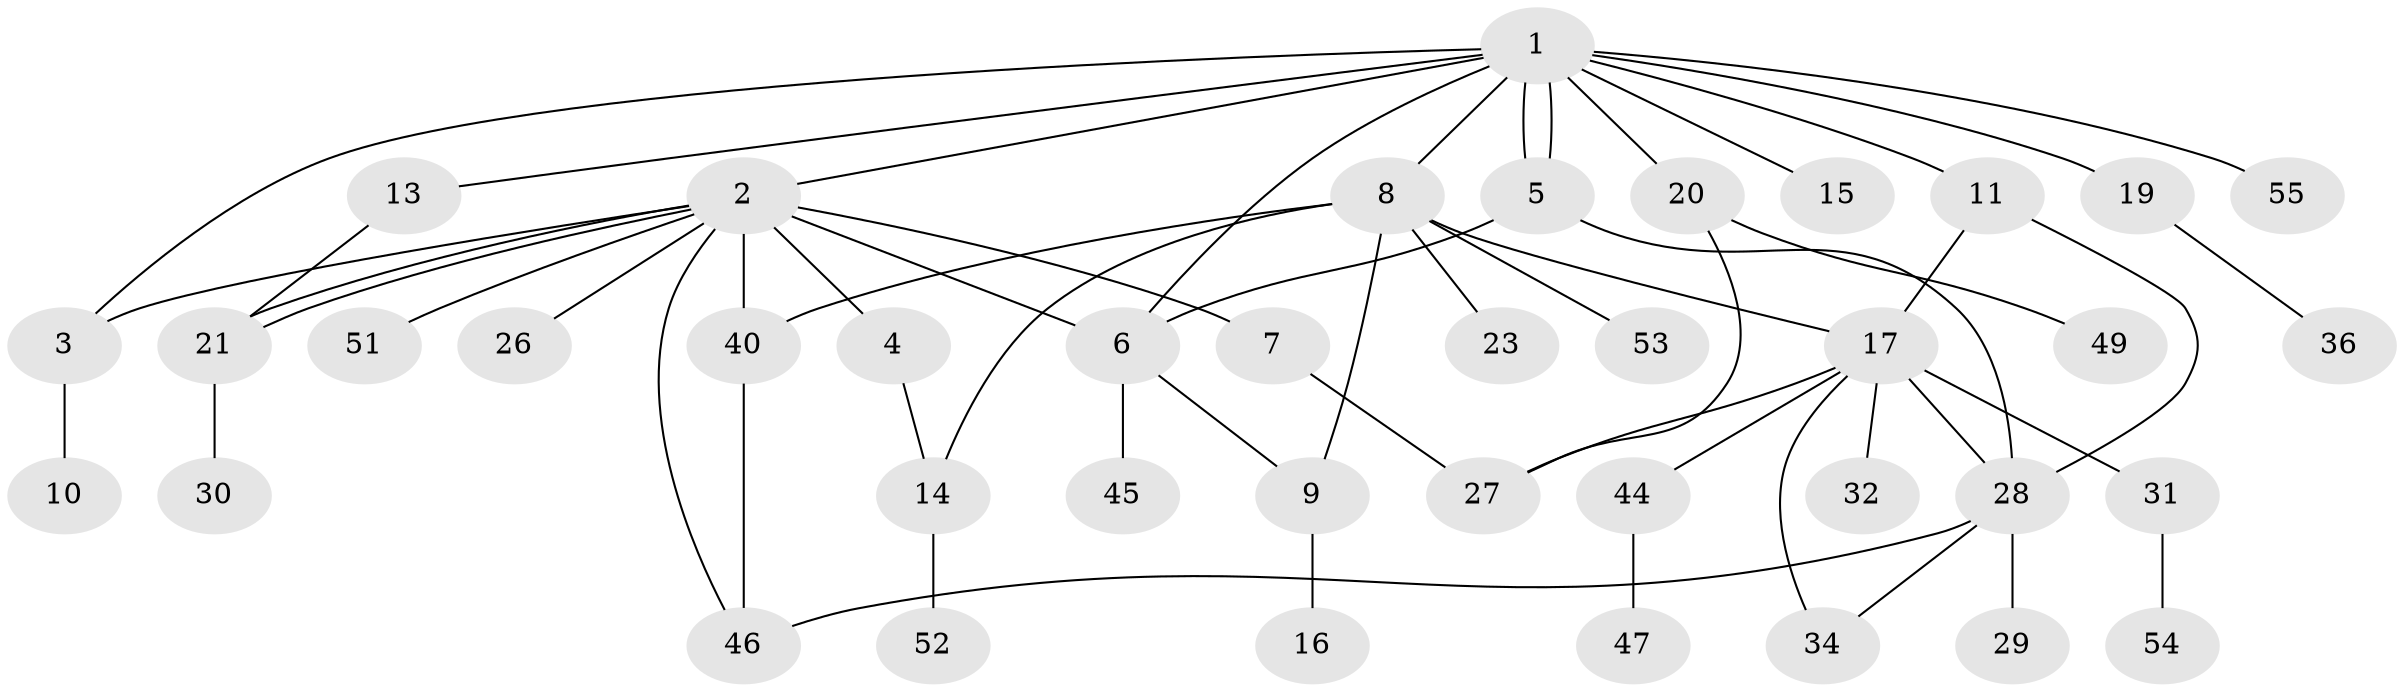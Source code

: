// original degree distribution, {13: 0.017543859649122806, 7: 0.017543859649122806, 3: 0.17543859649122806, 2: 0.19298245614035087, 5: 0.03508771929824561, 6: 0.03508771929824561, 1: 0.42105263157894735, 4: 0.05263157894736842, 8: 0.05263157894736842}
// Generated by graph-tools (version 1.1) at 2025/11/02/27/25 16:11:10]
// undirected, 40 vertices, 56 edges
graph export_dot {
graph [start="1"]
  node [color=gray90,style=filled];
  1 [super="+41"];
  2 [super="+22"];
  3;
  4;
  5 [super="+42"];
  6 [super="+18"];
  7 [super="+37"];
  8 [super="+12"];
  9;
  10;
  11 [super="+50"];
  13 [super="+35"];
  14 [super="+25"];
  15;
  16;
  17 [super="+33"];
  19 [super="+43"];
  20 [super="+56"];
  21 [super="+24"];
  23;
  26;
  27;
  28 [super="+38"];
  29;
  30;
  31;
  32;
  34;
  36 [super="+39"];
  40 [super="+48"];
  44;
  45;
  46;
  47;
  49;
  51;
  52;
  53;
  54 [super="+57"];
  55;
  1 -- 2 [weight=2];
  1 -- 3;
  1 -- 5;
  1 -- 5;
  1 -- 8;
  1 -- 11;
  1 -- 13;
  1 -- 15;
  1 -- 19;
  1 -- 20;
  1 -- 55;
  1 -- 6;
  2 -- 3;
  2 -- 4;
  2 -- 7 [weight=2];
  2 -- 21;
  2 -- 21;
  2 -- 6;
  2 -- 40;
  2 -- 46;
  2 -- 51;
  2 -- 26;
  3 -- 10;
  4 -- 14;
  5 -- 6;
  5 -- 28 [weight=2];
  6 -- 9;
  6 -- 45;
  7 -- 27;
  8 -- 14;
  8 -- 17;
  8 -- 23;
  8 -- 40;
  8 -- 9;
  8 -- 53;
  9 -- 16;
  11 -- 17;
  11 -- 28;
  13 -- 21;
  14 -- 52;
  17 -- 27;
  17 -- 31;
  17 -- 32;
  17 -- 34;
  17 -- 44;
  17 -- 28;
  19 -- 36;
  20 -- 27;
  20 -- 49;
  21 -- 30;
  28 -- 29;
  28 -- 34;
  28 -- 46;
  31 -- 54;
  40 -- 46;
  44 -- 47;
}
